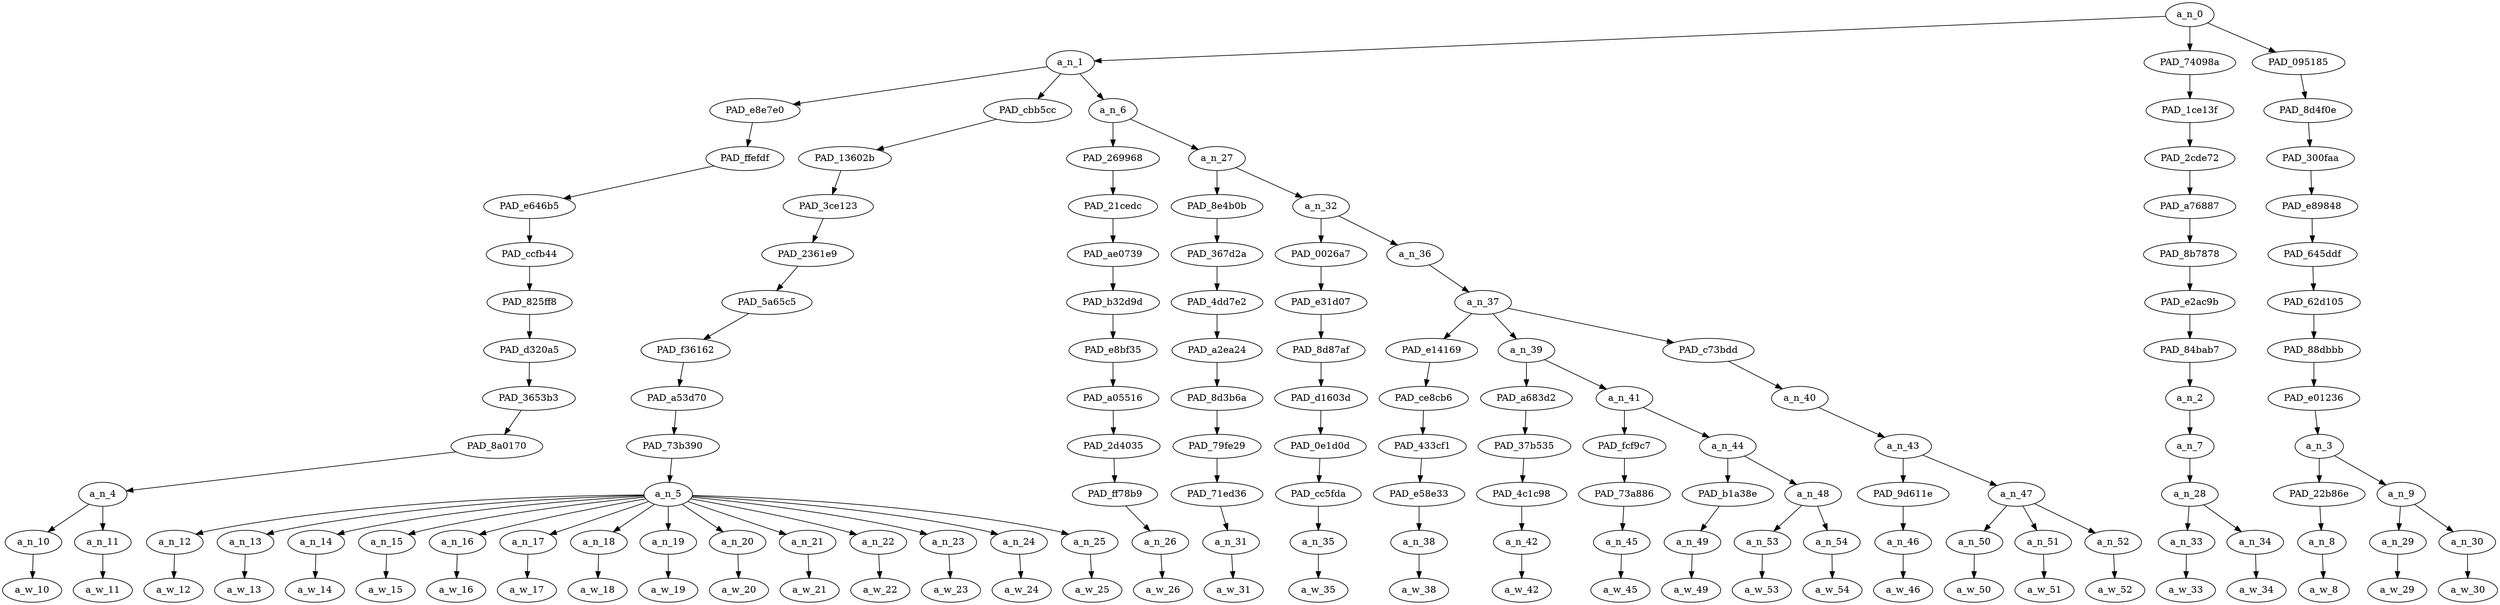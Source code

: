 strict digraph "" {
	a_n_0	[div_dir=1,
		index=0,
		level=12,
		pos="23.342881944444443,12!",
		text_span="[0, 1, 2, 3, 4, 5, 6, 7, 8, 9, 10, 11, 12, 13, 14, 15, 16, 17, 18, 19, 20, 21, 22, 23, 24, 25, 26, 27, 28, 29, 30, 31, 32, 33]",
		value=0.99999999];
	a_n_1	[div_dir=1,
		index=0,
		level=11,
		pos="8.778645833333334,11!",
		text_span="[0, 1, 2, 3, 4, 5, 6, 7, 8, 9, 10, 11, 12, 13, 14, 15, 16, 17, 18, 19, 20, 21, 22, 23, 24, 25, 26, 27, 28]",
		value=0.88372011];
	a_n_0 -> a_n_1;
	PAD_74098a	[div_dir=-1,
		index=1,
		level=11,
		pos="29.5,11!",
		text_span="[29, 30]",
		value=0.02062391];
	a_n_0 -> PAD_74098a;
	PAD_095185	[div_dir=1,
		index=2,
		level=11,
		pos="31.75,11!",
		text_span="[31, 32, 33]",
		value=0.09545330];
	a_n_0 -> PAD_095185;
	PAD_e8e7e0	[div_dir=1,
		index=0,
		level=10,
		pos="0.5,10!",
		text_span="[0, 1]",
		value=0.07918391];
	a_n_1 -> PAD_e8e7e0;
	PAD_cbb5cc	[div_dir=1,
		index=1,
		level=10,
		pos="8.5,10!",
		text_span="[2, 3, 4, 5, 6, 7, 8, 9, 10, 11, 12, 13, 14, 15]",
		value=0.54563253];
	a_n_1 -> PAD_cbb5cc;
	a_n_6	[div_dir=1,
		index=2,
		level=10,
		pos="17.3359375,10!",
		text_span="[16, 17, 18, 19, 20, 21, 22, 23, 24, 25, 26, 27, 28]",
		value=0.25869239];
	a_n_1 -> a_n_6;
	PAD_ffefdf	[div_dir=1,
		index=0,
		level=9,
		pos="0.5,9!",
		text_span="[0, 1]",
		value=0.07918391];
	PAD_e8e7e0 -> PAD_ffefdf;
	PAD_e646b5	[div_dir=1,
		index=0,
		level=8,
		pos="0.5,8!",
		text_span="[0, 1]",
		value=0.07918391];
	PAD_ffefdf -> PAD_e646b5;
	PAD_ccfb44	[div_dir=1,
		index=0,
		level=7,
		pos="0.5,7!",
		text_span="[0, 1]",
		value=0.07918391];
	PAD_e646b5 -> PAD_ccfb44;
	PAD_825ff8	[div_dir=1,
		index=0,
		level=6,
		pos="0.5,6!",
		text_span="[0, 1]",
		value=0.07918391];
	PAD_ccfb44 -> PAD_825ff8;
	PAD_d320a5	[div_dir=1,
		index=0,
		level=5,
		pos="0.5,5!",
		text_span="[0, 1]",
		value=0.07918391];
	PAD_825ff8 -> PAD_d320a5;
	PAD_3653b3	[div_dir=1,
		index=0,
		level=4,
		pos="0.5,4!",
		text_span="[0, 1]",
		value=0.07918391];
	PAD_d320a5 -> PAD_3653b3;
	PAD_8a0170	[div_dir=1,
		index=0,
		level=3,
		pos="0.5,3!",
		text_span="[0, 1]",
		value=0.07918391];
	PAD_3653b3 -> PAD_8a0170;
	a_n_4	[div_dir=1,
		index=0,
		level=2,
		pos="0.5,2!",
		text_span="[0, 1]",
		value=0.07918391];
	PAD_8a0170 -> a_n_4;
	a_n_10	[div_dir=1,
		index=0,
		level=1,
		pos="0.0,1!",
		text_span="[0]",
		value=0.02885853];
	a_n_4 -> a_n_10;
	a_n_11	[div_dir=1,
		index=1,
		level=1,
		pos="1.0,1!",
		text_span="[1]",
		value=0.05015950];
	a_n_4 -> a_n_11;
	a_w_10	[div_dir=0,
		index=0,
		level=0,
		pos="0,0!",
		text_span="[0]",
		value=nazi];
	a_n_10 -> a_w_10;
	a_w_11	[div_dir=0,
		index=1,
		level=0,
		pos="1,0!",
		text_span="[1]",
		value=assholes];
	a_n_11 -> a_w_11;
	PAD_13602b	[div_dir=1,
		index=1,
		level=9,
		pos="8.5,9!",
		text_span="[2, 3, 4, 5, 6, 7, 8, 9, 10, 11, 12, 13, 14, 15]",
		value=0.54563253];
	PAD_cbb5cc -> PAD_13602b;
	PAD_3ce123	[div_dir=1,
		index=1,
		level=8,
		pos="8.5,8!",
		text_span="[2, 3, 4, 5, 6, 7, 8, 9, 10, 11, 12, 13, 14, 15]",
		value=0.54563253];
	PAD_13602b -> PAD_3ce123;
	PAD_2361e9	[div_dir=1,
		index=1,
		level=7,
		pos="8.5,7!",
		text_span="[2, 3, 4, 5, 6, 7, 8, 9, 10, 11, 12, 13, 14, 15]",
		value=0.54563253];
	PAD_3ce123 -> PAD_2361e9;
	PAD_5a65c5	[div_dir=1,
		index=1,
		level=6,
		pos="8.5,6!",
		text_span="[2, 3, 4, 5, 6, 7, 8, 9, 10, 11, 12, 13, 14, 15]",
		value=0.54563253];
	PAD_2361e9 -> PAD_5a65c5;
	PAD_f36162	[div_dir=1,
		index=1,
		level=5,
		pos="8.5,5!",
		text_span="[2, 3, 4, 5, 6, 7, 8, 9, 10, 11, 12, 13, 14, 15]",
		value=0.54563253];
	PAD_5a65c5 -> PAD_f36162;
	PAD_a53d70	[div_dir=1,
		index=1,
		level=4,
		pos="8.5,4!",
		text_span="[2, 3, 4, 5, 6, 7, 8, 9, 10, 11, 12, 13, 14, 15]",
		value=0.54563253];
	PAD_f36162 -> PAD_a53d70;
	PAD_73b390	[div_dir=1,
		index=1,
		level=3,
		pos="8.5,3!",
		text_span="[2, 3, 4, 5, 6, 7, 8, 9, 10, 11, 12, 13, 14, 15]",
		value=0.54563253];
	PAD_a53d70 -> PAD_73b390;
	a_n_5	[div_dir=1,
		index=1,
		level=2,
		pos="8.5,2!",
		text_span="[2, 3, 4, 5, 6, 7, 8, 9, 10, 11, 12, 13, 14, 15]",
		value=0.54563253];
	PAD_73b390 -> a_n_5;
	a_n_12	[div_dir=1,
		index=2,
		level=1,
		pos="2.0,1!",
		text_span="[2]",
		value=0.01891807];
	a_n_5 -> a_n_12;
	a_n_13	[div_dir=1,
		index=3,
		level=1,
		pos="3.0,1!",
		text_span="[3]",
		value=0.01645613];
	a_n_5 -> a_n_13;
	a_n_14	[div_dir=1,
		index=4,
		level=1,
		pos="4.0,1!",
		text_span="[4]",
		value=0.02427525];
	a_n_5 -> a_n_14;
	a_n_15	[div_dir=1,
		index=5,
		level=1,
		pos="5.0,1!",
		text_span="[5]",
		value=0.02031170];
	a_n_5 -> a_n_15;
	a_n_16	[div_dir=1,
		index=6,
		level=1,
		pos="6.0,1!",
		text_span="[6]",
		value=0.02411916];
	a_n_5 -> a_n_16;
	a_n_17	[div_dir=1,
		index=7,
		level=1,
		pos="7.0,1!",
		text_span="[7]",
		value=0.03431076];
	a_n_5 -> a_n_17;
	a_n_18	[div_dir=-1,
		index=8,
		level=1,
		pos="8.0,1!",
		text_span="[8]",
		value=0.04295948];
	a_n_5 -> a_n_18;
	a_n_19	[div_dir=1,
		index=9,
		level=1,
		pos="9.0,1!",
		text_span="[9]",
		value=0.19326234];
	a_n_5 -> a_n_19;
	a_n_20	[div_dir=1,
		index=10,
		level=1,
		pos="10.0,1!",
		text_span="[10]",
		value=0.01910683];
	a_n_5 -> a_n_20;
	a_n_21	[div_dir=1,
		index=11,
		level=1,
		pos="11.0,1!",
		text_span="[11]",
		value=0.03305336];
	a_n_5 -> a_n_21;
	a_n_22	[div_dir=1,
		index=12,
		level=1,
		pos="12.0,1!",
		text_span="[12]",
		value=0.05676700];
	a_n_5 -> a_n_22;
	a_n_23	[div_dir=1,
		index=13,
		level=1,
		pos="13.0,1!",
		text_span="[13]",
		value=0.01970316];
	a_n_5 -> a_n_23;
	a_n_24	[div_dir=1,
		index=14,
		level=1,
		pos="14.0,1!",
		text_span="[14]",
		value=0.02179969];
	a_n_5 -> a_n_24;
	a_n_25	[div_dir=1,
		index=15,
		level=1,
		pos="15.0,1!",
		text_span="[15]",
		value=0.02042288];
	a_n_5 -> a_n_25;
	a_w_12	[div_dir=0,
		index=2,
		level=0,
		pos="2,0!",
		text_span="[2]",
		value="<number>"];
	a_n_12 -> a_w_12;
	a_w_13	[div_dir=0,
		index=3,
		level=0,
		pos="3,0!",
		text_span="[3]",
		value=good];
	a_n_13 -> a_w_13;
	a_w_14	[div_dir=0,
		index=4,
		level=0,
		pos="4,0!",
		text_span="[4]",
		value=republican];
	a_n_14 -> a_w_14;
	a_w_15	[div_dir=0,
		index=5,
		level=0,
		pos="5,0!",
		text_span="[5]",
		value="<number>1"];
	a_n_15 -> a_w_15;
	a_w_16	[div_dir=0,
		index=6,
		level=0,
		pos="6,0!",
		text_span="[6]",
		value=joke];
	a_n_16 -> a_w_16;
	a_w_17	[div_dir=0,
		index=7,
		level=0,
		pos="7,0!",
		text_span="[7]",
		value=antifa];
	a_n_17 -> a_w_17;
	a_w_18	[div_dir=0,
		index=8,
		level=0,
		pos="8,0!",
		text_span="[8]",
		value=hezbollah];
	a_n_18 -> a_w_18;
	a_w_19	[div_dir=0,
		index=9,
		level=0,
		pos="9,0!",
		text_span="[9]",
		value=sandniggers10];
	a_n_19 -> a_w_19;
	a_w_20	[div_dir=0,
		index=10,
		level=0,
		pos="10,0!",
		text_span="[10]",
		value=little];
	a_n_20 -> a_w_20;
	a_w_21	[div_dir=0,
		index=11,
		level=0,
		pos="11,0!",
		text_span="[11]",
		value=bitch];
	a_n_21 -> a_w_21;
	a_w_22	[div_dir=0,
		index=12,
		level=0,
		pos="12,0!",
		text_span="[12]",
		value=mellenial];
	a_n_22 -> a_w_22;
	a_w_23	[div_dir=0,
		index=13,
		level=0,
		pos="13,0!",
		text_span="[13]",
		value="<number>2"];
	a_n_23 -> a_w_23;
	a_w_24	[div_dir=0,
		index=14,
		level=0,
		pos="14,0!",
		text_span="[14]",
		value=stupid];
	a_n_24 -> a_w_24;
	a_w_25	[div_dir=0,
		index=15,
		level=0,
		pos="15,0!",
		text_span="[15]",
		value=democrats];
	a_n_25 -> a_w_25;
	PAD_269968	[div_dir=1,
		index=2,
		level=9,
		pos="16.0,9!",
		text_span="[16]",
		value=0.01120003];
	a_n_6 -> PAD_269968;
	a_n_27	[div_dir=1,
		index=3,
		level=9,
		pos="18.671875,9!",
		text_span="[17, 18, 19, 20, 21, 22, 23, 24, 25, 26, 27, 28]",
		value=0.24741120];
	a_n_6 -> a_n_27;
	PAD_21cedc	[div_dir=1,
		index=2,
		level=8,
		pos="16.0,8!",
		text_span="[16]",
		value=0.01120003];
	PAD_269968 -> PAD_21cedc;
	PAD_ae0739	[div_dir=1,
		index=2,
		level=7,
		pos="16.0,7!",
		text_span="[16]",
		value=0.01120003];
	PAD_21cedc -> PAD_ae0739;
	PAD_b32d9d	[div_dir=1,
		index=2,
		level=6,
		pos="16.0,6!",
		text_span="[16]",
		value=0.01120003];
	PAD_ae0739 -> PAD_b32d9d;
	PAD_e8bf35	[div_dir=1,
		index=2,
		level=5,
		pos="16.0,5!",
		text_span="[16]",
		value=0.01120003];
	PAD_b32d9d -> PAD_e8bf35;
	PAD_a05516	[div_dir=1,
		index=2,
		level=4,
		pos="16.0,4!",
		text_span="[16]",
		value=0.01120003];
	PAD_e8bf35 -> PAD_a05516;
	PAD_2d4035	[div_dir=1,
		index=2,
		level=3,
		pos="16.0,3!",
		text_span="[16]",
		value=0.01120003];
	PAD_a05516 -> PAD_2d4035;
	PAD_ff78b9	[div_dir=1,
		index=2,
		level=2,
		pos="16.0,2!",
		text_span="[16]",
		value=0.01120003];
	PAD_2d4035 -> PAD_ff78b9;
	a_n_26	[div_dir=1,
		index=16,
		level=1,
		pos="16.0,1!",
		text_span="[16]",
		value=0.01120003];
	PAD_ff78b9 -> a_n_26;
	a_w_26	[div_dir=0,
		index=16,
		level=0,
		pos="16,0!",
		text_span="[16]",
		value=that];
	a_n_26 -> a_w_26;
	PAD_8e4b0b	[div_dir=-1,
		index=3,
		level=8,
		pos="17.0,8!",
		text_span="[17]",
		value=0.00952534];
	a_n_27 -> PAD_8e4b0b;
	a_n_32	[div_dir=1,
		index=4,
		level=8,
		pos="20.34375,8!",
		text_span="[18, 19, 20, 21, 22, 23, 24, 25, 26, 27, 28]",
		value=0.23781395];
	a_n_27 -> a_n_32;
	PAD_367d2a	[div_dir=-1,
		index=3,
		level=7,
		pos="17.0,7!",
		text_span="[17]",
		value=0.00952534];
	PAD_8e4b0b -> PAD_367d2a;
	PAD_4dd7e2	[div_dir=-1,
		index=3,
		level=6,
		pos="17.0,6!",
		text_span="[17]",
		value=0.00952534];
	PAD_367d2a -> PAD_4dd7e2;
	PAD_a2ea24	[div_dir=-1,
		index=3,
		level=5,
		pos="17.0,5!",
		text_span="[17]",
		value=0.00952534];
	PAD_4dd7e2 -> PAD_a2ea24;
	PAD_8d3b6a	[div_dir=-1,
		index=3,
		level=4,
		pos="17.0,4!",
		text_span="[17]",
		value=0.00952534];
	PAD_a2ea24 -> PAD_8d3b6a;
	PAD_79fe29	[div_dir=-1,
		index=3,
		level=3,
		pos="17.0,3!",
		text_span="[17]",
		value=0.00952534];
	PAD_8d3b6a -> PAD_79fe29;
	PAD_71ed36	[div_dir=-1,
		index=3,
		level=2,
		pos="17.0,2!",
		text_span="[17]",
		value=0.00952534];
	PAD_79fe29 -> PAD_71ed36;
	a_n_31	[div_dir=-1,
		index=17,
		level=1,
		pos="17.0,1!",
		text_span="[17]",
		value=0.00952534];
	PAD_71ed36 -> a_n_31;
	a_w_31	[div_dir=0,
		index=17,
		level=0,
		pos="17,0!",
		text_span="[17]",
		value=just];
	a_n_31 -> a_w_31;
	PAD_0026a7	[div_dir=1,
		index=4,
		level=7,
		pos="18.0,7!",
		text_span="[18]",
		value=0.02931732];
	a_n_32 -> PAD_0026a7;
	a_n_36	[div_dir=1,
		index=5,
		level=7,
		pos="22.6875,7!",
		text_span="[19, 20, 21, 22, 23, 24, 25, 26, 27, 28]",
		value=0.20841941];
	a_n_32 -> a_n_36;
	PAD_e31d07	[div_dir=1,
		index=4,
		level=6,
		pos="18.0,6!",
		text_span="[18]",
		value=0.02931732];
	PAD_0026a7 -> PAD_e31d07;
	PAD_8d87af	[div_dir=1,
		index=4,
		level=5,
		pos="18.0,5!",
		text_span="[18]",
		value=0.02931732];
	PAD_e31d07 -> PAD_8d87af;
	PAD_d1603d	[div_dir=1,
		index=4,
		level=4,
		pos="18.0,4!",
		text_span="[18]",
		value=0.02931732];
	PAD_8d87af -> PAD_d1603d;
	PAD_0e1d0d	[div_dir=1,
		index=4,
		level=3,
		pos="18.0,3!",
		text_span="[18]",
		value=0.02931732];
	PAD_d1603d -> PAD_0e1d0d;
	PAD_cc5fda	[div_dir=1,
		index=4,
		level=2,
		pos="18.0,2!",
		text_span="[18]",
		value=0.02931732];
	PAD_0e1d0d -> PAD_cc5fda;
	a_n_35	[div_dir=1,
		index=18,
		level=1,
		pos="18.0,1!",
		text_span="[18]",
		value=0.02931732];
	PAD_cc5fda -> a_n_35;
	a_w_35	[div_dir=0,
		index=18,
		level=0,
		pos="18,0!",
		text_span="[18]",
		value=veiw];
	a_n_35 -> a_w_35;
	a_n_37	[div_dir=1,
		index=5,
		level=6,
		pos="22.6875,6!",
		text_span="[19, 20, 21, 22, 23, 24, 25, 26, 27, 28]",
		value=0.20833414];
	a_n_36 -> a_n_37;
	PAD_e14169	[div_dir=1,
		index=5,
		level=5,
		pos="19.0,5!",
		text_span="[19]",
		value=0.01317242];
	a_n_37 -> PAD_e14169;
	a_n_39	[div_dir=1,
		index=6,
		level=5,
		pos="23.0625,5!",
		text_span="[20, 21, 22, 23, 24]",
		value=0.14076156];
	a_n_37 -> a_n_39;
	PAD_c73bdd	[div_dir=1,
		index=7,
		level=5,
		pos="26.0,5!",
		text_span="[25, 26, 27, 28]",
		value=0.05431489];
	a_n_37 -> PAD_c73bdd;
	PAD_ce8cb6	[div_dir=1,
		index=5,
		level=4,
		pos="19.0,4!",
		text_span="[19]",
		value=0.01317242];
	PAD_e14169 -> PAD_ce8cb6;
	PAD_433cf1	[div_dir=1,
		index=5,
		level=3,
		pos="19.0,3!",
		text_span="[19]",
		value=0.01317242];
	PAD_ce8cb6 -> PAD_433cf1;
	PAD_e58e33	[div_dir=1,
		index=5,
		level=2,
		pos="19.0,2!",
		text_span="[19]",
		value=0.01317242];
	PAD_433cf1 -> PAD_e58e33;
	a_n_38	[div_dir=1,
		index=19,
		level=1,
		pos="19.0,1!",
		text_span="[19]",
		value=0.01317242];
	PAD_e58e33 -> a_n_38;
	a_w_38	[div_dir=0,
		index=19,
		level=0,
		pos="19,0!",
		text_span="[19]",
		value=cause];
	a_n_38 -> a_w_38;
	PAD_a683d2	[div_dir=-1,
		index=7,
		level=4,
		pos="24.0,4!",
		text_span="[24]",
		value=0.03137956];
	a_n_39 -> PAD_a683d2;
	a_n_41	[div_dir=1,
		index=6,
		level=4,
		pos="22.125,4!",
		text_span="[20, 21, 22, 23]",
		value=0.10933214];
	a_n_39 -> a_n_41;
	PAD_37b535	[div_dir=-1,
		index=8,
		level=3,
		pos="24.0,3!",
		text_span="[24]",
		value=0.03137956];
	PAD_a683d2 -> PAD_37b535;
	PAD_4c1c98	[div_dir=-1,
		index=9,
		level=2,
		pos="24.0,2!",
		text_span="[24]",
		value=0.03137956];
	PAD_37b535 -> PAD_4c1c98;
	a_n_42	[div_dir=-1,
		index=24,
		level=1,
		pos="24.0,1!",
		text_span="[24]",
		value=0.03137956];
	PAD_4c1c98 -> a_n_42;
	a_w_42	[div_dir=0,
		index=24,
		level=0,
		pos="24,0!",
		text_span="[24]",
		value=dems];
	a_n_42 -> a_w_42;
	PAD_fcf9c7	[div_dir=1,
		index=7,
		level=3,
		pos="23.0,3!",
		text_span="[23]",
		value=0.01752719];
	a_n_41 -> PAD_fcf9c7;
	a_n_44	[div_dir=1,
		index=6,
		level=3,
		pos="21.25,3!",
		text_span="[20, 21, 22]",
		value=0.09174626];
	a_n_41 -> a_n_44;
	PAD_73a886	[div_dir=1,
		index=8,
		level=2,
		pos="23.0,2!",
		text_span="[23]",
		value=0.01752719];
	PAD_fcf9c7 -> PAD_73a886;
	a_n_45	[div_dir=1,
		index=23,
		level=1,
		pos="23.0,1!",
		text_span="[23]",
		value=0.01752719];
	PAD_73a886 -> a_n_45;
	a_w_45	[div_dir=0,
		index=23,
		level=0,
		pos="23,0!",
		text_span="[23]",
		value=stupid1];
	a_n_45 -> a_w_45;
	PAD_b1a38e	[div_dir=-1,
		index=7,
		level=2,
		pos="22.0,2!",
		text_span="[22]",
		value=0.04824157];
	a_n_44 -> PAD_b1a38e;
	a_n_48	[div_dir=1,
		index=6,
		level=2,
		pos="20.5,2!",
		text_span="[20, 21]",
		value=0.04346920];
	a_n_44 -> a_n_48;
	a_n_49	[div_dir=-1,
		index=22,
		level=1,
		pos="22.0,1!",
		text_span="[22]",
		value=0.04824157];
	PAD_b1a38e -> a_n_49;
	a_w_49	[div_dir=0,
		index=22,
		level=0,
		pos="22,0!",
		text_span="[22]",
		value=lmfao];
	a_n_49 -> a_w_49;
	a_n_53	[div_dir=1,
		index=20,
		level=1,
		pos="20.0,1!",
		text_span="[20]",
		value=0.02469463];
	a_n_48 -> a_n_53;
	a_n_54	[div_dir=1,
		index=21,
		level=1,
		pos="21.0,1!",
		text_span="[21]",
		value=0.01870231];
	a_n_48 -> a_n_54;
	a_w_53	[div_dir=0,
		index=20,
		level=0,
		pos="20,0!",
		text_span="[20]",
		value=scard];
	a_n_53 -> a_w_53;
	a_w_54	[div_dir=0,
		index=21,
		level=0,
		pos="21,0!",
		text_span="[21]",
		value="<number>3"];
	a_n_54 -> a_w_54;
	a_n_40	[div_dir=1,
		index=8,
		level=4,
		pos="26.0,4!",
		text_span="[25, 26, 27, 28]",
		value=0.05431489];
	PAD_c73bdd -> a_n_40;
	a_n_43	[div_dir=1,
		index=9,
		level=3,
		pos="26.0,3!",
		text_span="[25, 26, 27, 28]",
		value=0.05424287];
	a_n_40 -> a_n_43;
	PAD_9d611e	[div_dir=1,
		index=10,
		level=2,
		pos="25.0,2!",
		text_span="[25]",
		value=0.01291847];
	a_n_43 -> PAD_9d611e;
	a_n_47	[div_dir=1,
		index=11,
		level=2,
		pos="27.0,2!",
		text_span="[26, 27, 28]",
		value=0.04125237];
	a_n_43 -> a_n_47;
	a_n_46	[div_dir=1,
		index=25,
		level=1,
		pos="25.0,1!",
		text_span="[25]",
		value=0.01291847];
	PAD_9d611e -> a_n_46;
	a_w_46	[div_dir=0,
		index=25,
		level=0,
		pos="25,0!",
		text_span="[25]",
		value=open];
	a_n_46 -> a_w_46;
	a_n_50	[div_dir=1,
		index=26,
		level=1,
		pos="26.0,1!",
		text_span="[26]",
		value=0.01123828];
	a_n_47 -> a_n_50;
	a_n_51	[div_dir=1,
		index=27,
		level=1,
		pos="27.0,1!",
		text_span="[27]",
		value=0.01624637];
	a_n_47 -> a_n_51;
	a_n_52	[div_dir=1,
		index=28,
		level=1,
		pos="28.0,1!",
		text_span="[28]",
		value=0.01369771];
	a_n_47 -> a_n_52;
	a_w_50	[div_dir=0,
		index=26,
		level=0,
		pos="26,0!",
		text_span="[26]",
		value=there];
	a_n_50 -> a_w_50;
	a_w_51	[div_dir=0,
		index=27,
		level=0,
		pos="27,0!",
		text_span="[27]",
		value=mouths];
	a_n_51 -> a_w_51;
	a_w_52	[div_dir=0,
		index=28,
		level=0,
		pos="28,0!",
		text_span="[28]",
		value="<number>4"];
	a_n_52 -> a_w_52;
	PAD_1ce13f	[div_dir=-1,
		index=3,
		level=10,
		pos="29.5,10!",
		text_span="[29, 30]",
		value=0.02062391];
	PAD_74098a -> PAD_1ce13f;
	PAD_2cde72	[div_dir=-1,
		index=4,
		level=9,
		pos="29.5,9!",
		text_span="[29, 30]",
		value=0.02062391];
	PAD_1ce13f -> PAD_2cde72;
	PAD_a76887	[div_dir=-1,
		index=5,
		level=8,
		pos="29.5,8!",
		text_span="[29, 30]",
		value=0.02062391];
	PAD_2cde72 -> PAD_a76887;
	PAD_8b7878	[div_dir=-1,
		index=6,
		level=7,
		pos="29.5,7!",
		text_span="[29, 30]",
		value=0.02062391];
	PAD_a76887 -> PAD_8b7878;
	PAD_e2ac9b	[div_dir=-1,
		index=6,
		level=6,
		pos="29.5,6!",
		text_span="[29, 30]",
		value=0.02062391];
	PAD_8b7878 -> PAD_e2ac9b;
	PAD_84bab7	[div_dir=-1,
		index=8,
		level=5,
		pos="29.5,5!",
		text_span="[29, 30]",
		value=0.02062391];
	PAD_e2ac9b -> PAD_84bab7;
	a_n_2	[div_dir=-1,
		index=9,
		level=4,
		pos="29.5,4!",
		text_span="[29, 30]",
		value=0.02062391];
	PAD_84bab7 -> a_n_2;
	a_n_7	[div_dir=-1,
		index=10,
		level=3,
		pos="29.5,3!",
		text_span="[29, 30]",
		value=0.02060260];
	a_n_2 -> a_n_7;
	a_n_28	[div_dir=-1,
		index=12,
		level=2,
		pos="29.5,2!",
		text_span="[29, 30]",
		value=0.02058130];
	a_n_7 -> a_n_28;
	a_n_33	[div_dir=-1,
		index=29,
		level=1,
		pos="29.0,1!",
		text_span="[29]",
		value=0.00957057];
	a_n_28 -> a_n_33;
	a_n_34	[div_dir=-1,
		index=30,
		level=1,
		pos="30.0,1!",
		text_span="[30]",
		value=0.01098943];
	a_n_28 -> a_n_34;
	a_w_33	[div_dir=0,
		index=29,
		level=0,
		pos="29,0!",
		text_span="[29]",
		value=only];
	a_n_33 -> a_w_33;
	a_w_34	[div_dir=0,
		index=30,
		level=0,
		pos="30,0!",
		text_span="[30]",
		value=few];
	a_n_34 -> a_w_34;
	PAD_8d4f0e	[div_dir=1,
		index=4,
		level=10,
		pos="31.75,10!",
		text_span="[31, 32, 33]",
		value=0.09545330];
	PAD_095185 -> PAD_8d4f0e;
	PAD_300faa	[div_dir=1,
		index=5,
		level=9,
		pos="31.75,9!",
		text_span="[31, 32, 33]",
		value=0.09545330];
	PAD_8d4f0e -> PAD_300faa;
	PAD_e89848	[div_dir=1,
		index=6,
		level=8,
		pos="31.75,8!",
		text_span="[31, 32, 33]",
		value=0.09545330];
	PAD_300faa -> PAD_e89848;
	PAD_645ddf	[div_dir=1,
		index=7,
		level=7,
		pos="31.75,7!",
		text_span="[31, 32, 33]",
		value=0.09545330];
	PAD_e89848 -> PAD_645ddf;
	PAD_62d105	[div_dir=1,
		index=7,
		level=6,
		pos="31.75,6!",
		text_span="[31, 32, 33]",
		value=0.09545330];
	PAD_645ddf -> PAD_62d105;
	PAD_88dbbb	[div_dir=1,
		index=9,
		level=5,
		pos="31.75,5!",
		text_span="[31, 32, 33]",
		value=0.09545330];
	PAD_62d105 -> PAD_88dbbb;
	PAD_e01236	[div_dir=1,
		index=10,
		level=4,
		pos="31.75,4!",
		text_span="[31, 32, 33]",
		value=0.09545330];
	PAD_88dbbb -> PAD_e01236;
	a_n_3	[div_dir=1,
		index=11,
		level=3,
		pos="31.75,3!",
		text_span="[31, 32, 33]",
		value=0.09545330];
	PAD_e01236 -> a_n_3;
	PAD_22b86e	[div_dir=1,
		index=13,
		level=2,
		pos="31.0,2!",
		text_span="[31]",
		value=0.01189139];
	a_n_3 -> PAD_22b86e;
	a_n_9	[div_dir=1,
		index=14,
		level=2,
		pos="32.5,2!",
		text_span="[32, 33]",
		value=0.08351849];
	a_n_3 -> a_n_9;
	a_n_8	[div_dir=1,
		index=31,
		level=1,
		pos="31.0,1!",
		text_span="[31]",
		value=0.01189139];
	PAD_22b86e -> a_n_8;
	a_w_8	[div_dir=0,
		index=31,
		level=0,
		pos="31,0!",
		text_span="[31]",
		value=have];
	a_n_8 -> a_w_8;
	a_n_29	[div_dir=1,
		index=32,
		level=1,
		pos="32.0,1!",
		text_span="[32]",
		value=0.01982149];
	a_n_9 -> a_n_29;
	a_n_30	[div_dir=-1,
		index=33,
		level=1,
		pos="33.0,1!",
		text_span="[33]",
		value=0.06366295];
	a_n_9 -> a_n_30;
	a_w_29	[div_dir=0,
		index=32,
		level=0,
		pos="32,0!",
		text_span="[32]",
		value=balls];
	a_n_29 -> a_w_29;
	a_w_30	[div_dir=0,
		index=33,
		level=0,
		pos="33,0!",
		text_span="[33]",
		value=lmfao1];
	a_n_30 -> a_w_30;
}
